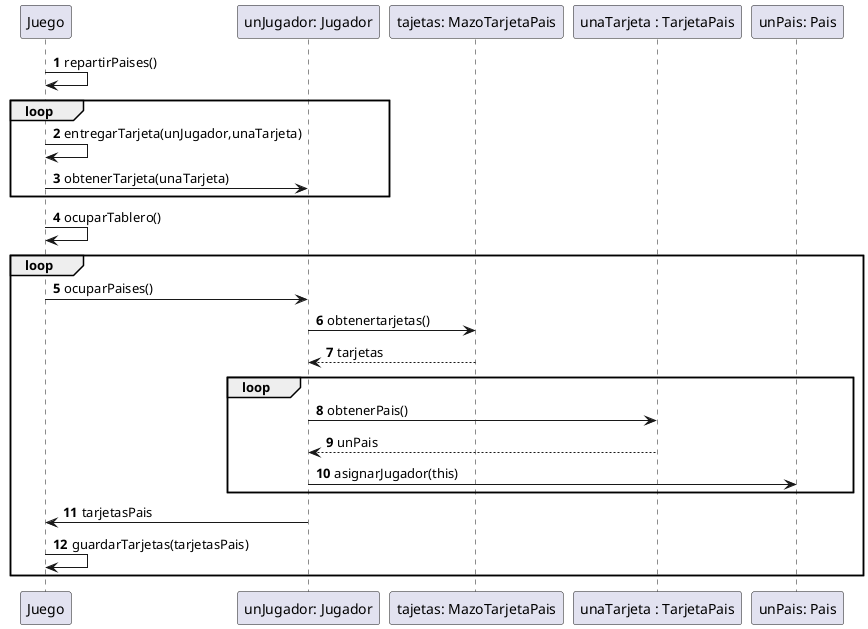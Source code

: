 @startuml JuegoRondaDeColocacionDeEjercitosEntreDosJugadoresPreparacion


autonumber

Juego -> Juego: repartirPaises()
loop
Juego -> Juego: entregarTarjeta(unJugador,unaTarjeta)
Juego ->"unJugador: Jugador":obtenerTarjeta(unaTarjeta)
end
Juego -> Juego: ocuparTablero()

loop
Juego -> "unJugador: Jugador": ocuparPaises()
"unJugador: Jugador" -> "tajetas: MazoTarjetaPais":obtenertarjetas()
"tajetas: MazoTarjetaPais" --> "unJugador: Jugador" : tarjetas
loop
"unJugador: Jugador" -> "unaTarjeta : TarjetaPais":obtenerPais()
"unaTarjeta : TarjetaPais" --> "unJugador: Jugador" : unPais
"unJugador: Jugador" -> "unPais: Pais" : asignarJugador(this)
end
"unJugador: Jugador" -> Juego: tarjetasPais
Juego -> Juego: guardarTarjetas(tarjetasPais)
end


@enduml
